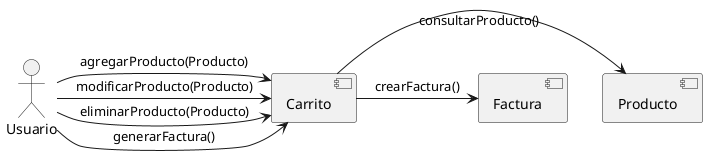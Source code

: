 @startuml
actor Usuario
component Carrito
component Producto
component Factura

Usuario -> Carrito : agregarProducto(Producto)
Carrito -> Producto : consultarProducto()
Usuario -> Carrito : modificarProducto(Producto)
Usuario -> Carrito : eliminarProducto(Producto)
Usuario -> Carrito : generarFactura()
Carrito -> Factura : crearFactura()

@enduml
